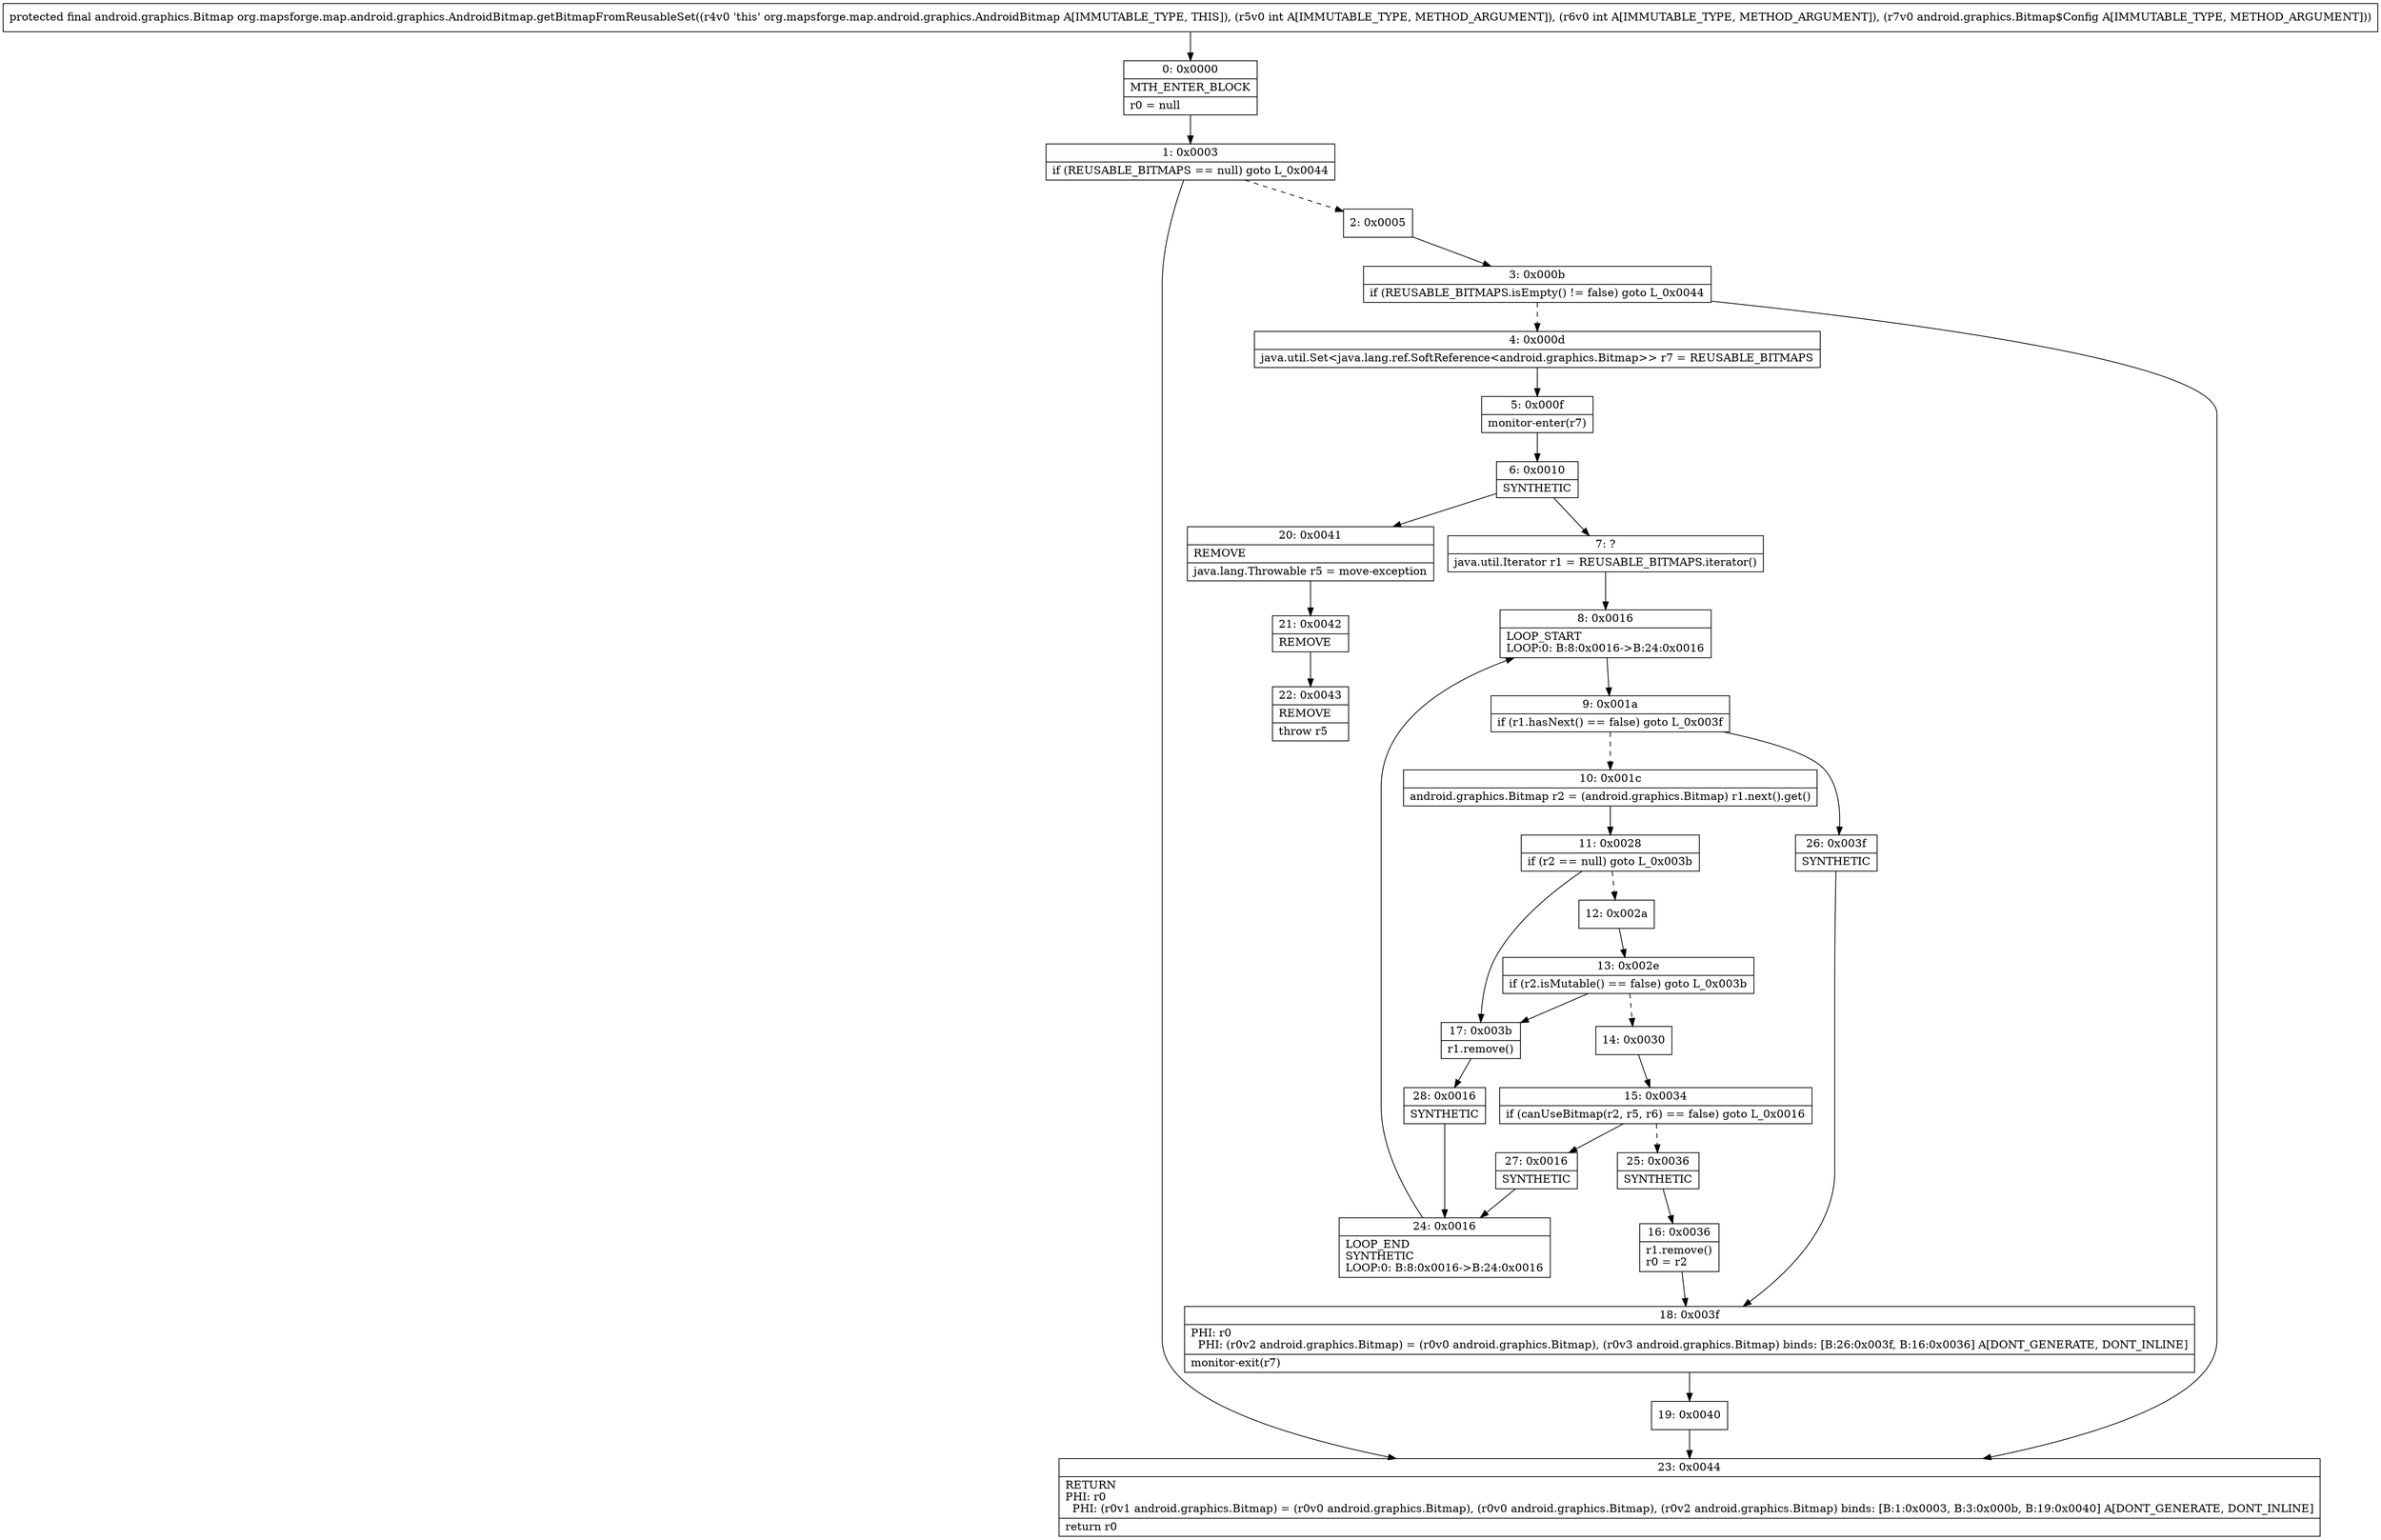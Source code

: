 digraph "CFG fororg.mapsforge.map.android.graphics.AndroidBitmap.getBitmapFromReusableSet(IILandroid\/graphics\/Bitmap$Config;)Landroid\/graphics\/Bitmap;" {
Node_0 [shape=record,label="{0\:\ 0x0000|MTH_ENTER_BLOCK\l|r0 = null\l}"];
Node_1 [shape=record,label="{1\:\ 0x0003|if (REUSABLE_BITMAPS == null) goto L_0x0044\l}"];
Node_2 [shape=record,label="{2\:\ 0x0005}"];
Node_3 [shape=record,label="{3\:\ 0x000b|if (REUSABLE_BITMAPS.isEmpty() != false) goto L_0x0044\l}"];
Node_4 [shape=record,label="{4\:\ 0x000d|java.util.Set\<java.lang.ref.SoftReference\<android.graphics.Bitmap\>\> r7 = REUSABLE_BITMAPS\l}"];
Node_5 [shape=record,label="{5\:\ 0x000f|monitor\-enter(r7)\l}"];
Node_6 [shape=record,label="{6\:\ 0x0010|SYNTHETIC\l}"];
Node_7 [shape=record,label="{7\:\ ?|java.util.Iterator r1 = REUSABLE_BITMAPS.iterator()\l}"];
Node_8 [shape=record,label="{8\:\ 0x0016|LOOP_START\lLOOP:0: B:8:0x0016\-\>B:24:0x0016\l}"];
Node_9 [shape=record,label="{9\:\ 0x001a|if (r1.hasNext() == false) goto L_0x003f\l}"];
Node_10 [shape=record,label="{10\:\ 0x001c|android.graphics.Bitmap r2 = (android.graphics.Bitmap) r1.next().get()\l}"];
Node_11 [shape=record,label="{11\:\ 0x0028|if (r2 == null) goto L_0x003b\l}"];
Node_12 [shape=record,label="{12\:\ 0x002a}"];
Node_13 [shape=record,label="{13\:\ 0x002e|if (r2.isMutable() == false) goto L_0x003b\l}"];
Node_14 [shape=record,label="{14\:\ 0x0030}"];
Node_15 [shape=record,label="{15\:\ 0x0034|if (canUseBitmap(r2, r5, r6) == false) goto L_0x0016\l}"];
Node_16 [shape=record,label="{16\:\ 0x0036|r1.remove()\lr0 = r2\l}"];
Node_17 [shape=record,label="{17\:\ 0x003b|r1.remove()\l}"];
Node_18 [shape=record,label="{18\:\ 0x003f|PHI: r0 \l  PHI: (r0v2 android.graphics.Bitmap) = (r0v0 android.graphics.Bitmap), (r0v3 android.graphics.Bitmap) binds: [B:26:0x003f, B:16:0x0036] A[DONT_GENERATE, DONT_INLINE]\l|monitor\-exit(r7)\l}"];
Node_19 [shape=record,label="{19\:\ 0x0040}"];
Node_20 [shape=record,label="{20\:\ 0x0041|REMOVE\l|java.lang.Throwable r5 = move\-exception\l}"];
Node_21 [shape=record,label="{21\:\ 0x0042|REMOVE\l}"];
Node_22 [shape=record,label="{22\:\ 0x0043|REMOVE\l|throw r5\l}"];
Node_23 [shape=record,label="{23\:\ 0x0044|RETURN\lPHI: r0 \l  PHI: (r0v1 android.graphics.Bitmap) = (r0v0 android.graphics.Bitmap), (r0v0 android.graphics.Bitmap), (r0v2 android.graphics.Bitmap) binds: [B:1:0x0003, B:3:0x000b, B:19:0x0040] A[DONT_GENERATE, DONT_INLINE]\l|return r0\l}"];
Node_24 [shape=record,label="{24\:\ 0x0016|LOOP_END\lSYNTHETIC\lLOOP:0: B:8:0x0016\-\>B:24:0x0016\l}"];
Node_25 [shape=record,label="{25\:\ 0x0036|SYNTHETIC\l}"];
Node_26 [shape=record,label="{26\:\ 0x003f|SYNTHETIC\l}"];
Node_27 [shape=record,label="{27\:\ 0x0016|SYNTHETIC\l}"];
Node_28 [shape=record,label="{28\:\ 0x0016|SYNTHETIC\l}"];
MethodNode[shape=record,label="{protected final android.graphics.Bitmap org.mapsforge.map.android.graphics.AndroidBitmap.getBitmapFromReusableSet((r4v0 'this' org.mapsforge.map.android.graphics.AndroidBitmap A[IMMUTABLE_TYPE, THIS]), (r5v0 int A[IMMUTABLE_TYPE, METHOD_ARGUMENT]), (r6v0 int A[IMMUTABLE_TYPE, METHOD_ARGUMENT]), (r7v0 android.graphics.Bitmap$Config A[IMMUTABLE_TYPE, METHOD_ARGUMENT])) }"];
MethodNode -> Node_0;
Node_0 -> Node_1;
Node_1 -> Node_2[style=dashed];
Node_1 -> Node_23;
Node_2 -> Node_3;
Node_3 -> Node_4[style=dashed];
Node_3 -> Node_23;
Node_4 -> Node_5;
Node_5 -> Node_6;
Node_6 -> Node_7;
Node_6 -> Node_20;
Node_7 -> Node_8;
Node_8 -> Node_9;
Node_9 -> Node_10[style=dashed];
Node_9 -> Node_26;
Node_10 -> Node_11;
Node_11 -> Node_12[style=dashed];
Node_11 -> Node_17;
Node_12 -> Node_13;
Node_13 -> Node_14[style=dashed];
Node_13 -> Node_17;
Node_14 -> Node_15;
Node_15 -> Node_25[style=dashed];
Node_15 -> Node_27;
Node_16 -> Node_18;
Node_17 -> Node_28;
Node_18 -> Node_19;
Node_19 -> Node_23;
Node_20 -> Node_21;
Node_21 -> Node_22;
Node_24 -> Node_8;
Node_25 -> Node_16;
Node_26 -> Node_18;
Node_27 -> Node_24;
Node_28 -> Node_24;
}


